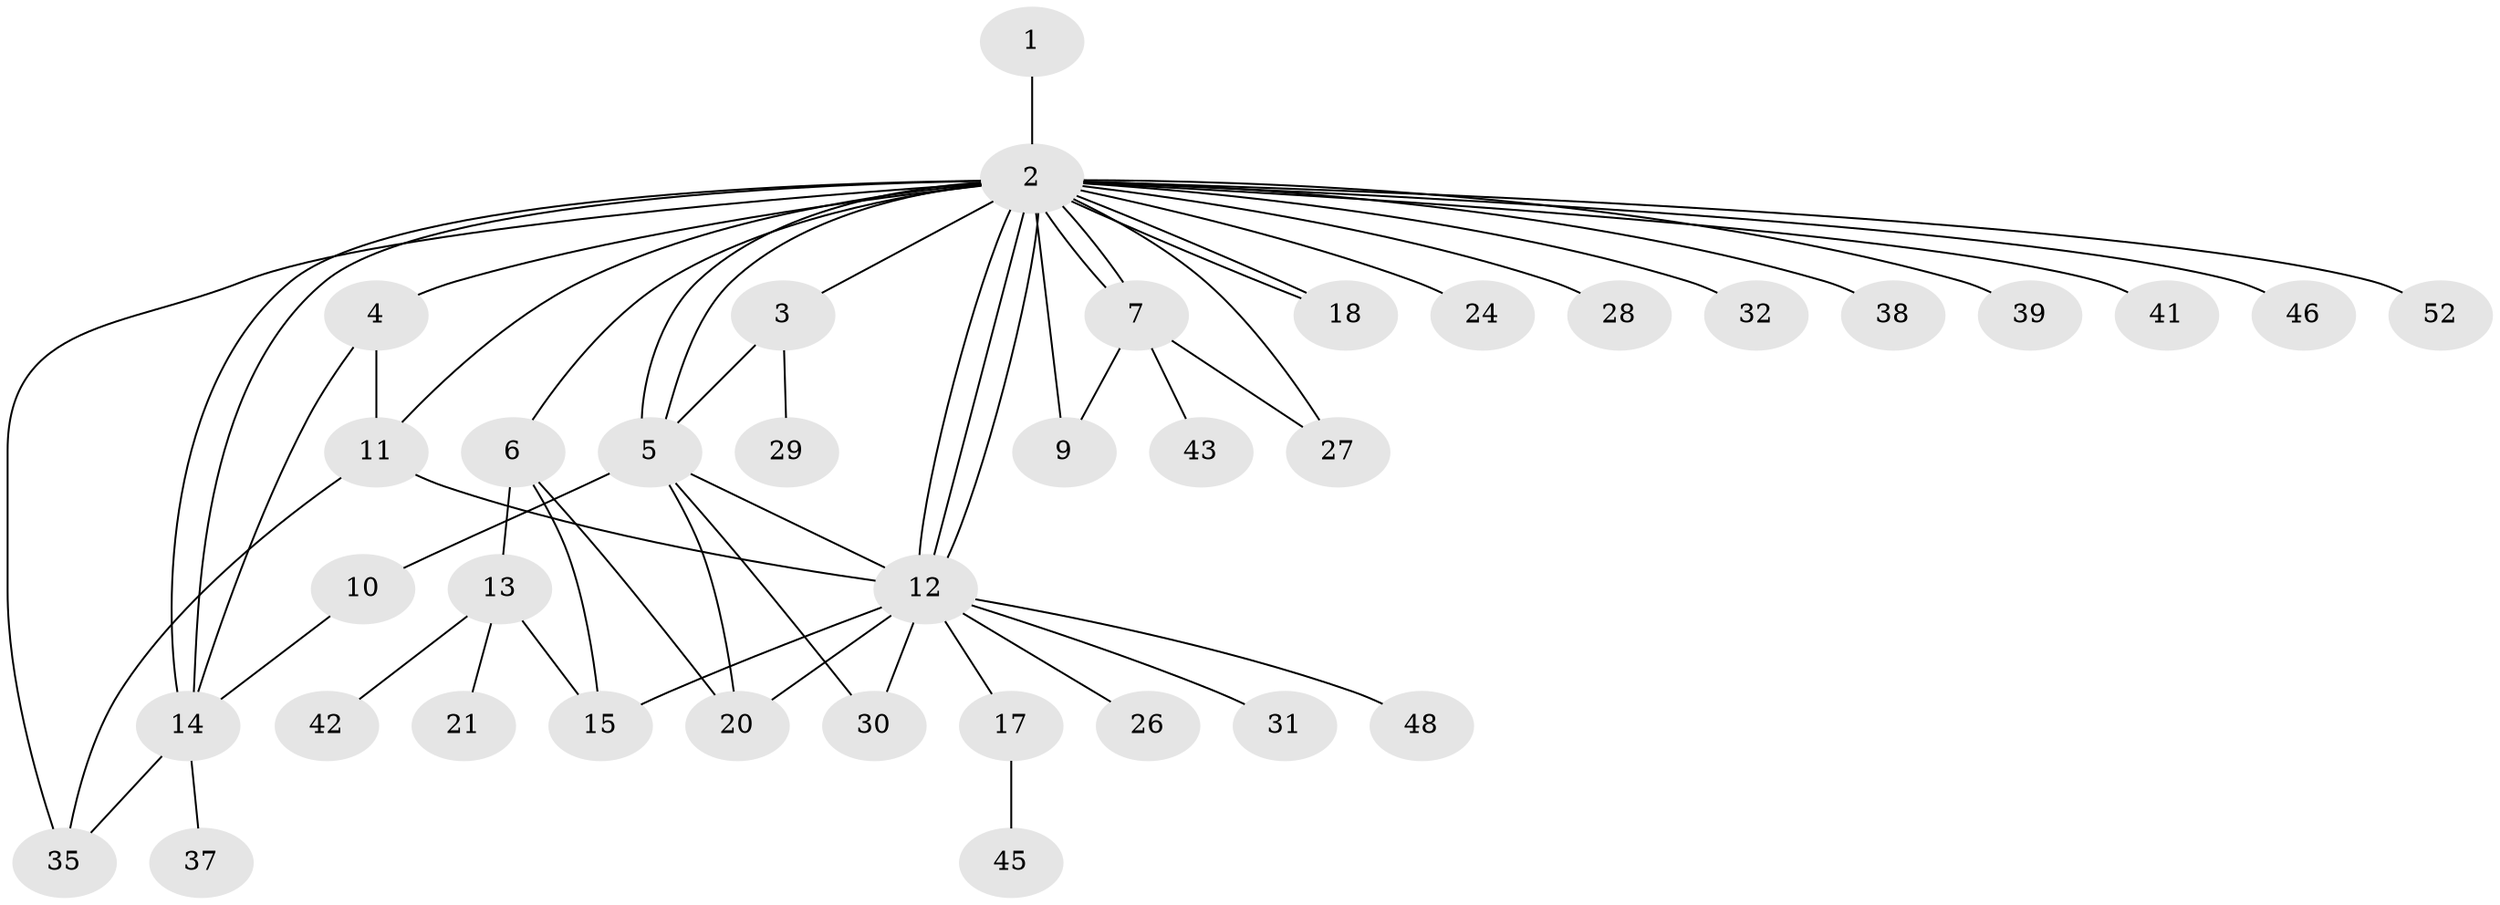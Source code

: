 // original degree distribution, {1: 0.4230769230769231, 31: 0.019230769230769232, 4: 0.038461538461538464, 5: 0.09615384615384616, 3: 0.15384615384615385, 6: 0.019230769230769232, 2: 0.23076923076923078, 14: 0.019230769230769232}
// Generated by graph-tools (version 1.1) at 2025/11/02/27/25 16:11:09]
// undirected, 37 vertices, 57 edges
graph export_dot {
graph [start="1"]
  node [color=gray90,style=filled];
  1;
  2 [super="+33"];
  3 [super="+22"];
  4 [super="+23"];
  5 [super="+8"];
  6 [super="+50"];
  7 [super="+36"];
  9;
  10;
  11 [super="+16"];
  12 [super="+40"];
  13 [super="+51"];
  14 [super="+19"];
  15 [super="+25"];
  17;
  18;
  20 [super="+44"];
  21;
  24;
  26;
  27 [super="+47"];
  28;
  29;
  30;
  31;
  32 [super="+34"];
  35 [super="+49"];
  37;
  38;
  39;
  41;
  42;
  43;
  45;
  46;
  48;
  52;
  1 -- 2;
  2 -- 3;
  2 -- 4 [weight=2];
  2 -- 5;
  2 -- 5;
  2 -- 6;
  2 -- 7 [weight=2];
  2 -- 7;
  2 -- 9;
  2 -- 11;
  2 -- 12 [weight=2];
  2 -- 12;
  2 -- 12;
  2 -- 14;
  2 -- 14;
  2 -- 18;
  2 -- 18;
  2 -- 24;
  2 -- 27;
  2 -- 28;
  2 -- 32;
  2 -- 35;
  2 -- 38;
  2 -- 39;
  2 -- 41;
  2 -- 46;
  2 -- 52;
  3 -- 5 [weight=2];
  3 -- 29;
  4 -- 11;
  4 -- 14;
  5 -- 30;
  5 -- 10;
  5 -- 12;
  5 -- 20;
  6 -- 13;
  6 -- 20;
  6 -- 15;
  7 -- 9;
  7 -- 27;
  7 -- 43;
  10 -- 14;
  11 -- 12;
  11 -- 35;
  12 -- 15;
  12 -- 17;
  12 -- 20;
  12 -- 26;
  12 -- 30;
  12 -- 31;
  12 -- 48;
  13 -- 15;
  13 -- 21;
  13 -- 42;
  14 -- 35;
  14 -- 37;
  17 -- 45;
}
